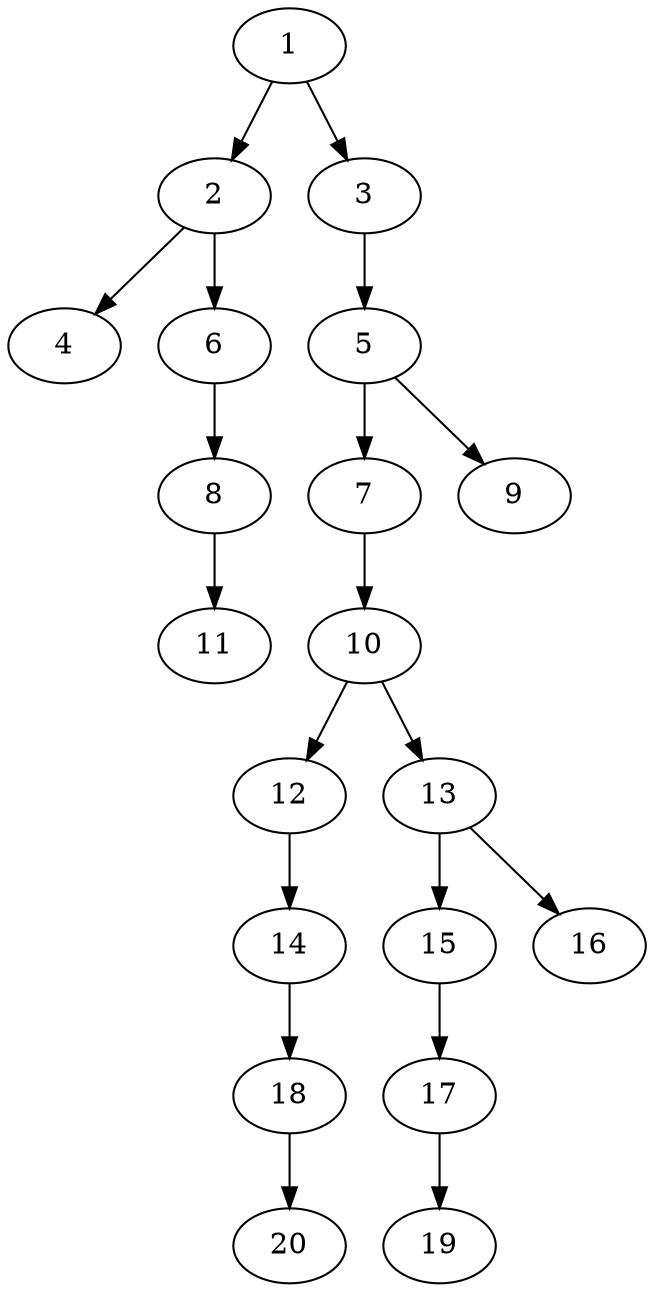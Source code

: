 // DAG automatically generated by daggen at Sat Jul 27 15:34:46 2019
// ./daggen --dot -n 20 --ccr 0.3 --fat 0.4 --regular 0.5 --density 0.4 --mindata 5242880 --maxdata 52428800 
digraph G {
  1 [size="18763093", alpha="0.19", expect_size="5628928"] 
  1 -> 2 [size ="5628928"]
  1 -> 3 [size ="5628928"]
  2 [size="118565547", alpha="0.09", expect_size="35569664"] 
  2 -> 4 [size ="35569664"]
  2 -> 6 [size ="35569664"]
  3 [size="147599360", alpha="0.04", expect_size="44279808"] 
  3 -> 5 [size ="44279808"]
  4 [size="62702933", alpha="0.10", expect_size="18810880"] 
  5 [size="123733333", alpha="0.03", expect_size="37120000"] 
  5 -> 7 [size ="37120000"]
  5 -> 9 [size ="37120000"]
  6 [size="128392533", alpha="0.07", expect_size="38517760"] 
  6 -> 8 [size ="38517760"]
  7 [size="100089173", alpha="0.20", expect_size="30026752"] 
  7 -> 10 [size ="30026752"]
  8 [size="28999680", alpha="0.04", expect_size="8699904"] 
  8 -> 11 [size ="8699904"]
  9 [size="115981653", alpha="0.09", expect_size="34794496"] 
  10 [size="157426347", alpha="0.13", expect_size="47227904"] 
  10 -> 12 [size ="47227904"]
  10 -> 13 [size ="47227904"]
  11 [size="27047253", alpha="0.18", expect_size="8114176"] 
  12 [size="20538027", alpha="0.11", expect_size="6161408"] 
  12 -> 14 [size ="6161408"]
  13 [size="92968960", alpha="0.02", expect_size="27890688"] 
  13 -> 15 [size ="27890688"]
  13 -> 16 [size ="27890688"]
  14 [size="123330560", alpha="0.20", expect_size="36999168"] 
  14 -> 18 [size ="36999168"]
  15 [size="40987307", alpha="0.10", expect_size="12296192"] 
  15 -> 17 [size ="12296192"]
  16 [size="63744000", alpha="0.18", expect_size="19123200"] 
  17 [size="116831573", alpha="0.12", expect_size="35049472"] 
  17 -> 19 [size ="35049472"]
  18 [size="116002133", alpha="0.06", expect_size="34800640"] 
  18 -> 20 [size ="34800640"]
  19 [size="148336640", alpha="0.11", expect_size="44500992"] 
  20 [size="63870293", alpha="0.09", expect_size="19161088"] 
}
